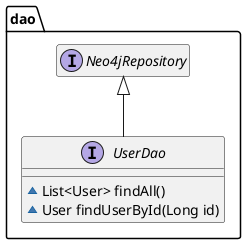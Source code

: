 @startuml

package dao {
    interface UserDao extends Neo4jRepository {
        ~List<User> findAll()
        ~User findUserById(Long id)
    }
    hide Neo4jRepository methods
    hide Neo4jRepository fields
}

@enduml